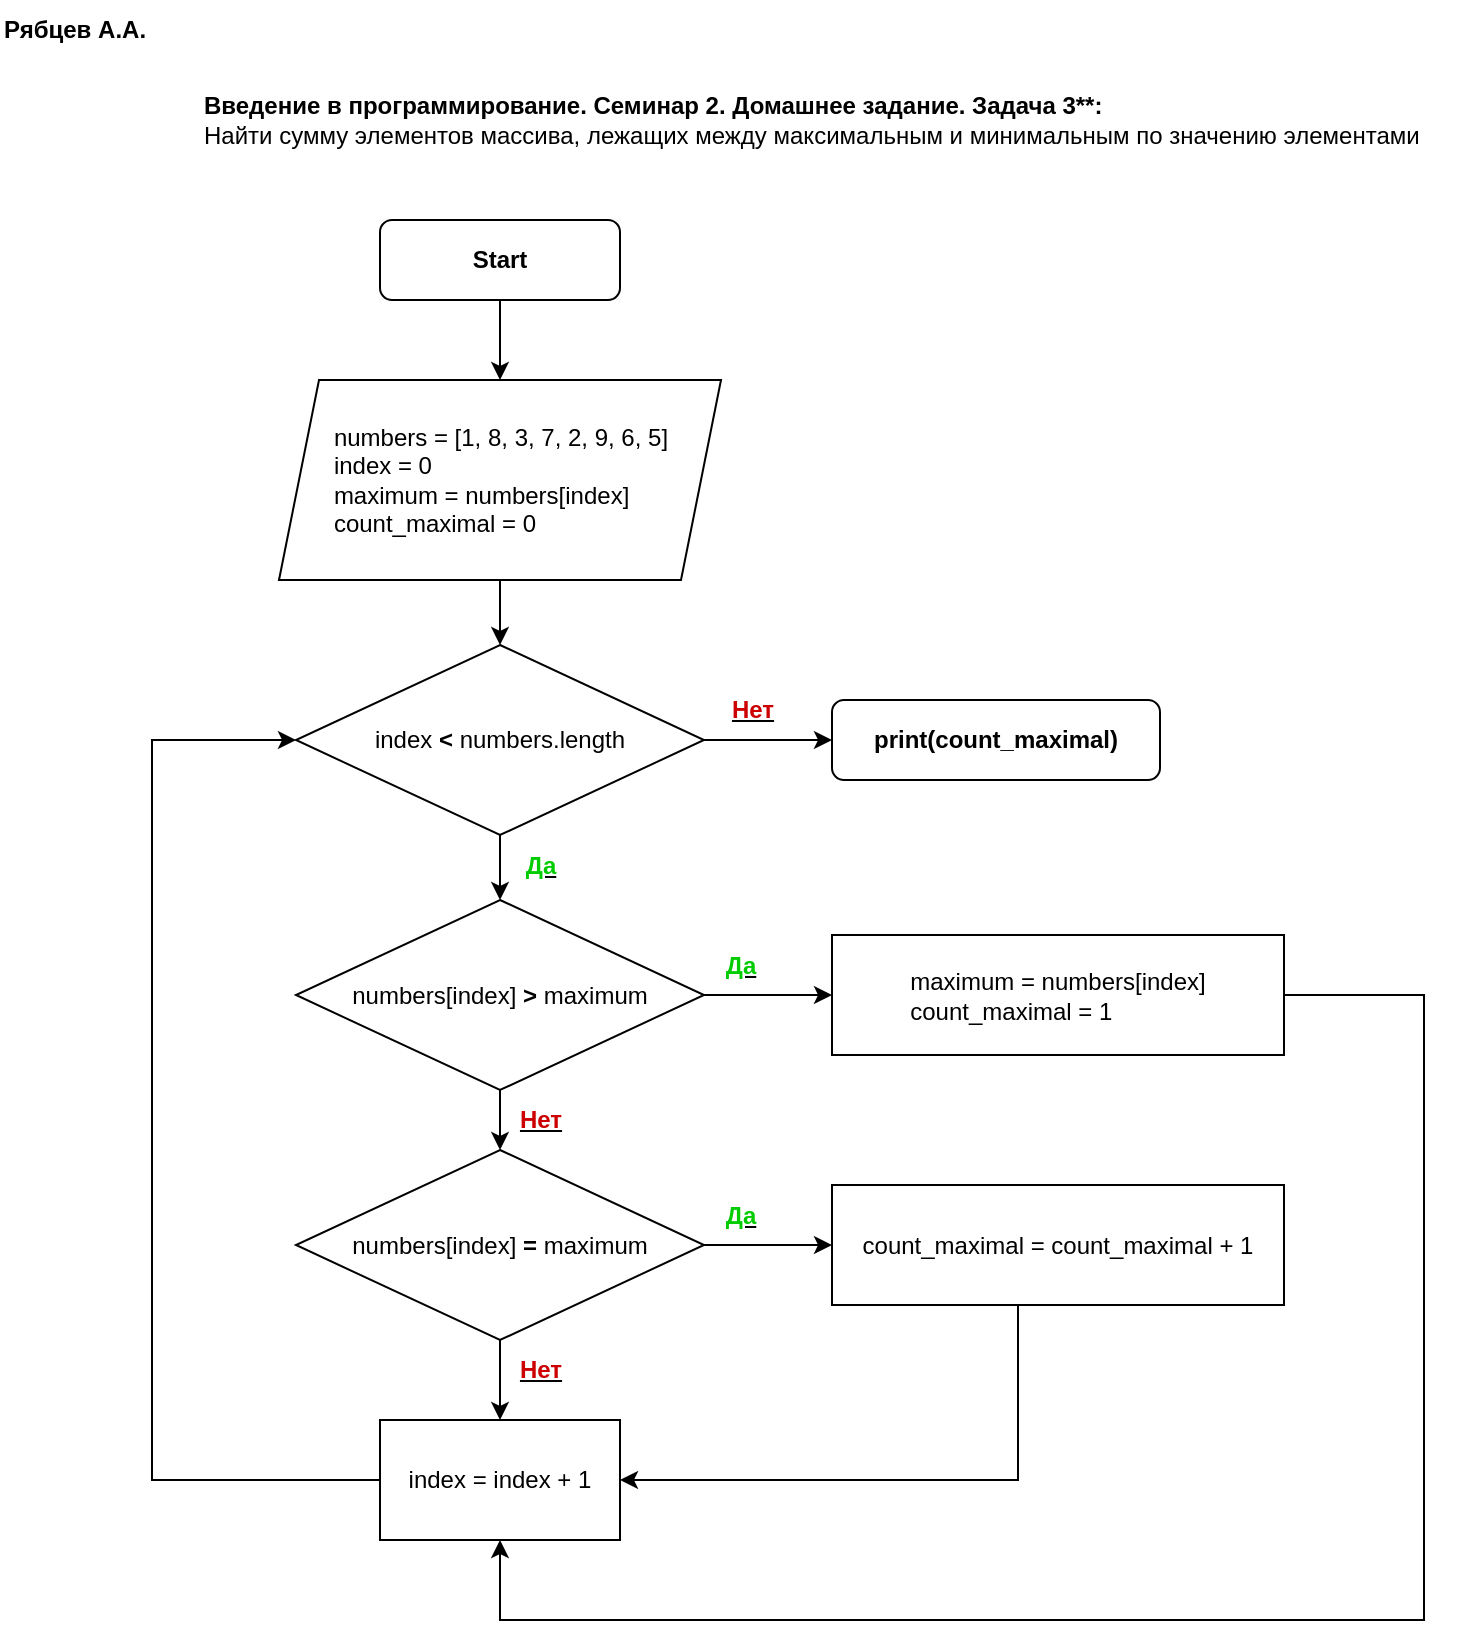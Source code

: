 <mxfile version="20.7.3" type="github">
  <diagram id="C5RBs43oDa-KdzZeNtuy" name="Page-1">
    <mxGraphModel dx="1434" dy="756" grid="1" gridSize="10" guides="1" tooltips="1" connect="1" arrows="1" fold="1" page="1" pageScale="1" pageWidth="827" pageHeight="1169" math="0" shadow="0">
      <root>
        <mxCell id="WIyWlLk6GJQsqaUBKTNV-0" />
        <mxCell id="WIyWlLk6GJQsqaUBKTNV-1" parent="WIyWlLk6GJQsqaUBKTNV-0" />
        <mxCell id="kdFxsXRTXMtfBECGcENH-8" value="&lt;b&gt;Введение в программирование. Семинар 2. Домашнее задание. Задача 3**:&lt;br&gt;&lt;/b&gt;&lt;div&gt;&lt;div&gt;Найти сумму элементов массива, лежащих между максимальным и&amp;nbsp;&lt;span style=&quot;background-color: initial;&quot;&gt;минимальным по значению элементами&lt;/span&gt;&lt;/div&gt;&lt;/div&gt;" style="text;html=1;align=left;verticalAlign=middle;resizable=0;points=[];autosize=1;strokeColor=none;fillColor=none;" parent="WIyWlLk6GJQsqaUBKTNV-1" vertex="1">
          <mxGeometry x="120" y="50" width="630" height="40" as="geometry" />
        </mxCell>
        <mxCell id="kdFxsXRTXMtfBECGcENH-19" value="&lt;b&gt;Рябцев А.А.&lt;/b&gt;" style="text;html=1;align=left;verticalAlign=middle;resizable=0;points=[];autosize=1;strokeColor=none;fillColor=none;" parent="WIyWlLk6GJQsqaUBKTNV-1" vertex="1">
          <mxGeometry x="20" y="10" width="90" height="30" as="geometry" />
        </mxCell>
        <mxCell id="J1vwhCZDm-6XGJKoo7b1-0" value="" style="edgeStyle=orthogonalEdgeStyle;rounded=0;orthogonalLoop=1;jettySize=auto;html=1;" edge="1" parent="WIyWlLk6GJQsqaUBKTNV-1" source="J1vwhCZDm-6XGJKoo7b1-1" target="J1vwhCZDm-6XGJKoo7b1-4">
          <mxGeometry relative="1" as="geometry" />
        </mxCell>
        <mxCell id="J1vwhCZDm-6XGJKoo7b1-1" value="&lt;b&gt;Start&lt;/b&gt;" style="rounded=1;whiteSpace=wrap;html=1;fontSize=12;glass=0;strokeWidth=1;shadow=0;" vertex="1" parent="WIyWlLk6GJQsqaUBKTNV-1">
          <mxGeometry x="210" y="120" width="120" height="40" as="geometry" />
        </mxCell>
        <mxCell id="J1vwhCZDm-6XGJKoo7b1-2" value="&lt;b&gt;print(count_maximal)&lt;/b&gt;" style="rounded=1;whiteSpace=wrap;html=1;fontSize=12;glass=0;strokeWidth=1;shadow=0;" vertex="1" parent="WIyWlLk6GJQsqaUBKTNV-1">
          <mxGeometry x="436" y="360" width="164" height="40" as="geometry" />
        </mxCell>
        <mxCell id="J1vwhCZDm-6XGJKoo7b1-3" value="" style="edgeStyle=orthogonalEdgeStyle;rounded=0;orthogonalLoop=1;jettySize=auto;html=1;" edge="1" parent="WIyWlLk6GJQsqaUBKTNV-1" source="J1vwhCZDm-6XGJKoo7b1-4" target="J1vwhCZDm-6XGJKoo7b1-17">
          <mxGeometry relative="1" as="geometry" />
        </mxCell>
        <mxCell id="J1vwhCZDm-6XGJKoo7b1-4" value="&lt;div style=&quot;text-align: justify;&quot;&gt;&lt;span style=&quot;background-color: initial;&quot;&gt;numbers = [1, 8, 3, 7, 2, 9, 6, 5]&lt;/span&gt;&lt;/div&gt;&lt;div style=&quot;text-align: justify;&quot;&gt;&lt;span style=&quot;background-color: initial;&quot;&gt;index = 0&lt;/span&gt;&lt;/div&gt;&lt;div style=&quot;text-align: justify;&quot;&gt;&lt;span style=&quot;background-color: initial;&quot;&gt;maximum = numbers[index]&lt;/span&gt;&lt;/div&gt;&lt;div style=&quot;text-align: justify;&quot;&gt;&lt;span style=&quot;background-color: initial;&quot;&gt;count_maximal = 0&lt;/span&gt;&lt;/div&gt;" style="shape=parallelogram;perimeter=parallelogramPerimeter;whiteSpace=wrap;html=1;fixedSize=1;" vertex="1" parent="WIyWlLk6GJQsqaUBKTNV-1">
          <mxGeometry x="159.5" y="200" width="221" height="100" as="geometry" />
        </mxCell>
        <mxCell id="J1vwhCZDm-6XGJKoo7b1-5" value="&lt;b&gt;&lt;u&gt;&lt;font color=&quot;#00cc00&quot;&gt;Да&lt;/font&gt;&lt;/u&gt;&lt;/b&gt;" style="text;html=1;align=center;verticalAlign=middle;resizable=0;points=[];autosize=1;strokeColor=none;fillColor=none;" vertex="1" parent="WIyWlLk6GJQsqaUBKTNV-1">
          <mxGeometry x="270" y="427.5" width="40" height="30" as="geometry" />
        </mxCell>
        <mxCell id="J1vwhCZDm-6XGJKoo7b1-6" value="&lt;b&gt;&lt;u&gt;&lt;font color=&quot;#cc0000&quot;&gt;Нет&lt;/font&gt;&lt;/u&gt;&lt;/b&gt;" style="text;html=1;align=center;verticalAlign=middle;resizable=0;points=[];autosize=1;strokeColor=none;fillColor=none;" vertex="1" parent="WIyWlLk6GJQsqaUBKTNV-1">
          <mxGeometry x="376" y="350" width="40" height="30" as="geometry" />
        </mxCell>
        <mxCell id="J1vwhCZDm-6XGJKoo7b1-7" style="edgeStyle=orthogonalEdgeStyle;rounded=0;orthogonalLoop=1;jettySize=auto;html=1;entryX=0;entryY=0.5;entryDx=0;entryDy=0;exitX=0;exitY=0.5;exitDx=0;exitDy=0;" edge="1" parent="WIyWlLk6GJQsqaUBKTNV-1" source="J1vwhCZDm-6XGJKoo7b1-10" target="J1vwhCZDm-6XGJKoo7b1-17">
          <mxGeometry relative="1" as="geometry">
            <Array as="points">
              <mxPoint x="96" y="750" />
              <mxPoint x="96" y="380" />
            </Array>
            <mxPoint x="183" y="380" as="targetPoint" />
          </mxGeometry>
        </mxCell>
        <mxCell id="J1vwhCZDm-6XGJKoo7b1-8" value="&lt;b&gt;&lt;u&gt;&lt;font color=&quot;#cc0000&quot;&gt;Нет&lt;/font&gt;&lt;/u&gt;&lt;/b&gt;" style="text;html=1;align=center;verticalAlign=middle;resizable=0;points=[];autosize=1;strokeColor=none;fillColor=none;" vertex="1" parent="WIyWlLk6GJQsqaUBKTNV-1">
          <mxGeometry x="270" y="555" width="40" height="30" as="geometry" />
        </mxCell>
        <mxCell id="J1vwhCZDm-6XGJKoo7b1-9" style="edgeStyle=orthogonalEdgeStyle;rounded=0;orthogonalLoop=1;jettySize=auto;html=1;entryX=0.5;entryY=1;entryDx=0;entryDy=0;exitX=1;exitY=0.5;exitDx=0;exitDy=0;" edge="1" parent="WIyWlLk6GJQsqaUBKTNV-1" source="J1vwhCZDm-6XGJKoo7b1-23" target="J1vwhCZDm-6XGJKoo7b1-10">
          <mxGeometry relative="1" as="geometry">
            <mxPoint x="682" y="480" as="sourcePoint" />
            <Array as="points">
              <mxPoint x="732" y="508" />
              <mxPoint x="732" y="820" />
              <mxPoint x="270" y="820" />
            </Array>
          </mxGeometry>
        </mxCell>
        <mxCell id="J1vwhCZDm-6XGJKoo7b1-10" value="index = index + 1" style="rounded=0;whiteSpace=wrap;html=1;" vertex="1" parent="WIyWlLk6GJQsqaUBKTNV-1">
          <mxGeometry x="210" y="720" width="120" height="60" as="geometry" />
        </mxCell>
        <mxCell id="J1vwhCZDm-6XGJKoo7b1-11" style="edgeStyle=orthogonalEdgeStyle;rounded=0;orthogonalLoop=1;jettySize=auto;html=1;entryX=1;entryY=0.5;entryDx=0;entryDy=0;exitX=0.5;exitY=1;exitDx=0;exitDy=0;" edge="1" parent="WIyWlLk6GJQsqaUBKTNV-1" source="J1vwhCZDm-6XGJKoo7b1-22" target="J1vwhCZDm-6XGJKoo7b1-10">
          <mxGeometry relative="1" as="geometry">
            <mxPoint x="542" y="710" as="sourcePoint" />
            <Array as="points">
              <mxPoint x="529" y="750" />
            </Array>
          </mxGeometry>
        </mxCell>
        <mxCell id="J1vwhCZDm-6XGJKoo7b1-12" value="" style="edgeStyle=orthogonalEdgeStyle;rounded=0;orthogonalLoop=1;jettySize=auto;html=1;" edge="1" parent="WIyWlLk6GJQsqaUBKTNV-1" source="J1vwhCZDm-6XGJKoo7b1-14" target="J1vwhCZDm-6XGJKoo7b1-20">
          <mxGeometry relative="1" as="geometry" />
        </mxCell>
        <mxCell id="J1vwhCZDm-6XGJKoo7b1-13" value="" style="edgeStyle=orthogonalEdgeStyle;rounded=0;orthogonalLoop=1;jettySize=auto;html=1;" edge="1" parent="WIyWlLk6GJQsqaUBKTNV-1" source="J1vwhCZDm-6XGJKoo7b1-14" target="J1vwhCZDm-6XGJKoo7b1-23">
          <mxGeometry relative="1" as="geometry" />
        </mxCell>
        <mxCell id="J1vwhCZDm-6XGJKoo7b1-14" value="numbers[index] &lt;b&gt;&amp;gt;&lt;/b&gt; maximum" style="rhombus;whiteSpace=wrap;html=1;" vertex="1" parent="WIyWlLk6GJQsqaUBKTNV-1">
          <mxGeometry x="168" y="460" width="204" height="95" as="geometry" />
        </mxCell>
        <mxCell id="J1vwhCZDm-6XGJKoo7b1-15" value="" style="edgeStyle=orthogonalEdgeStyle;rounded=0;orthogonalLoop=1;jettySize=auto;html=1;" edge="1" parent="WIyWlLk6GJQsqaUBKTNV-1" source="J1vwhCZDm-6XGJKoo7b1-17" target="J1vwhCZDm-6XGJKoo7b1-2">
          <mxGeometry relative="1" as="geometry" />
        </mxCell>
        <mxCell id="J1vwhCZDm-6XGJKoo7b1-16" value="" style="edgeStyle=orthogonalEdgeStyle;rounded=0;orthogonalLoop=1;jettySize=auto;html=1;" edge="1" parent="WIyWlLk6GJQsqaUBKTNV-1" source="J1vwhCZDm-6XGJKoo7b1-17" target="J1vwhCZDm-6XGJKoo7b1-14">
          <mxGeometry relative="1" as="geometry" />
        </mxCell>
        <mxCell id="J1vwhCZDm-6XGJKoo7b1-17" value="index &lt;b&gt;&amp;lt;&lt;/b&gt; numbers.length" style="rhombus;whiteSpace=wrap;html=1;" vertex="1" parent="WIyWlLk6GJQsqaUBKTNV-1">
          <mxGeometry x="168" y="332.5" width="204" height="95" as="geometry" />
        </mxCell>
        <mxCell id="J1vwhCZDm-6XGJKoo7b1-18" value="" style="edgeStyle=orthogonalEdgeStyle;rounded=0;orthogonalLoop=1;jettySize=auto;html=1;" edge="1" parent="WIyWlLk6GJQsqaUBKTNV-1" source="J1vwhCZDm-6XGJKoo7b1-20" target="J1vwhCZDm-6XGJKoo7b1-10">
          <mxGeometry relative="1" as="geometry" />
        </mxCell>
        <mxCell id="J1vwhCZDm-6XGJKoo7b1-19" value="" style="edgeStyle=orthogonalEdgeStyle;rounded=0;orthogonalLoop=1;jettySize=auto;html=1;" edge="1" parent="WIyWlLk6GJQsqaUBKTNV-1" source="J1vwhCZDm-6XGJKoo7b1-20" target="J1vwhCZDm-6XGJKoo7b1-22">
          <mxGeometry relative="1" as="geometry" />
        </mxCell>
        <mxCell id="J1vwhCZDm-6XGJKoo7b1-20" value="numbers[index] &lt;b&gt;=&lt;/b&gt; maximum" style="rhombus;whiteSpace=wrap;html=1;" vertex="1" parent="WIyWlLk6GJQsqaUBKTNV-1">
          <mxGeometry x="168" y="585" width="204" height="95" as="geometry" />
        </mxCell>
        <mxCell id="J1vwhCZDm-6XGJKoo7b1-21" value="&lt;b&gt;&lt;u&gt;&lt;font color=&quot;#cc0000&quot;&gt;Нет&lt;/font&gt;&lt;/u&gt;&lt;/b&gt;" style="text;html=1;align=center;verticalAlign=middle;resizable=0;points=[];autosize=1;strokeColor=none;fillColor=none;" vertex="1" parent="WIyWlLk6GJQsqaUBKTNV-1">
          <mxGeometry x="270" y="680" width="40" height="30" as="geometry" />
        </mxCell>
        <mxCell id="J1vwhCZDm-6XGJKoo7b1-22" value="count_maximal = count_maximal + 1" style="rounded=0;whiteSpace=wrap;html=1;" vertex="1" parent="WIyWlLk6GJQsqaUBKTNV-1">
          <mxGeometry x="436" y="602.5" width="226" height="60" as="geometry" />
        </mxCell>
        <mxCell id="J1vwhCZDm-6XGJKoo7b1-23" value="&lt;div style=&quot;text-align: justify;&quot;&gt;&lt;span style=&quot;background-color: initial;&quot;&gt;maximum = numbers[index]&lt;/span&gt;&lt;/div&gt;&lt;div style=&quot;text-align: justify;&quot;&gt;&lt;span style=&quot;background-color: initial;&quot;&gt;count_maximal = 1&lt;/span&gt;&lt;/div&gt;" style="rounded=0;whiteSpace=wrap;html=1;" vertex="1" parent="WIyWlLk6GJQsqaUBKTNV-1">
          <mxGeometry x="436" y="477.5" width="226" height="60" as="geometry" />
        </mxCell>
        <mxCell id="J1vwhCZDm-6XGJKoo7b1-24" value="&lt;b&gt;&lt;u&gt;&lt;font color=&quot;#00cc00&quot;&gt;Да&lt;/font&gt;&lt;/u&gt;&lt;/b&gt;" style="text;html=1;align=center;verticalAlign=middle;resizable=0;points=[];autosize=1;strokeColor=none;fillColor=none;" vertex="1" parent="WIyWlLk6GJQsqaUBKTNV-1">
          <mxGeometry x="370" y="477.5" width="40" height="30" as="geometry" />
        </mxCell>
        <mxCell id="J1vwhCZDm-6XGJKoo7b1-25" value="&lt;b&gt;&lt;u&gt;&lt;font color=&quot;#00cc00&quot;&gt;Да&lt;/font&gt;&lt;/u&gt;&lt;/b&gt;" style="text;html=1;align=center;verticalAlign=middle;resizable=0;points=[];autosize=1;strokeColor=none;fillColor=none;" vertex="1" parent="WIyWlLk6GJQsqaUBKTNV-1">
          <mxGeometry x="370" y="602.5" width="40" height="30" as="geometry" />
        </mxCell>
      </root>
    </mxGraphModel>
  </diagram>
</mxfile>
